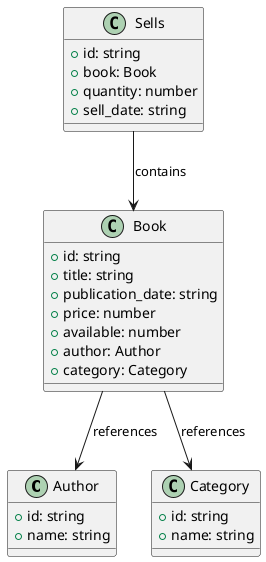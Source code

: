 @startuml
!define RECTANGLE class

RECTANGLE Author {
  +id: string
  +name: string
}

RECTANGLE Category {
  +id: string
  +name: string
}

RECTANGLE Book {
  +id: string
  +title: string
  +publication_date: string
  +price: number
  +available: number
  +author: Author
  +category: Category
}

RECTANGLE Sells {
  +id: string
  +book: Book
  +quantity: number
  +sell_date: string
}

Book --> Author : references
Book --> Category : references
Sells --> Book : contains

@enduml

